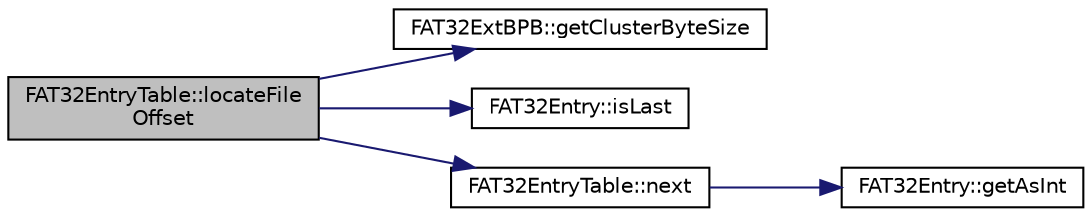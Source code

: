 digraph "FAT32EntryTable::locateFileOffset"
{
  edge [fontname="Helvetica",fontsize="10",labelfontname="Helvetica",labelfontsize="10"];
  node [fontname="Helvetica",fontsize="10",shape=record];
  rankdir="LR";
  Node22 [label="FAT32EntryTable::locateFile\lOffset",height=0.2,width=0.4,color="black", fillcolor="grey75", style="filled", fontcolor="black"];
  Node22 -> Node23 [color="midnightblue",fontsize="10",style="solid",fontname="Helvetica"];
  Node23 [label="FAT32ExtBPB::getClusterByteSize",height=0.2,width=0.4,color="black", fillcolor="white", style="filled",URL="$da/dd1/class_f_a_t32_ext_b_p_b.html#a6a40acb5ea32f9ec27676bd89545e10c"];
  Node22 -> Node24 [color="midnightblue",fontsize="10",style="solid",fontname="Helvetica"];
  Node24 [label="FAT32Entry::isLast",height=0.2,width=0.4,color="black", fillcolor="white", style="filled",URL="$d2/d32/class_f_a_t32_entry.html#a27d113b2c3036e807117fb5c922d0446"];
  Node22 -> Node25 [color="midnightblue",fontsize="10",style="solid",fontname="Helvetica"];
  Node25 [label="FAT32EntryTable::next",height=0.2,width=0.4,color="black", fillcolor="white", style="filled",URL="$d8/d88/class_f_a_t32_entry_table.html#ae7230908e16bf90bef3a19cd4dcb680a"];
  Node25 -> Node26 [color="midnightblue",fontsize="10",style="solid",fontname="Helvetica"];
  Node26 [label="FAT32Entry::getAsInt",height=0.2,width=0.4,color="black", fillcolor="white", style="filled",URL="$d2/d32/class_f_a_t32_entry.html#a10b4d28e15407076b69209493fe59ac5"];
}
